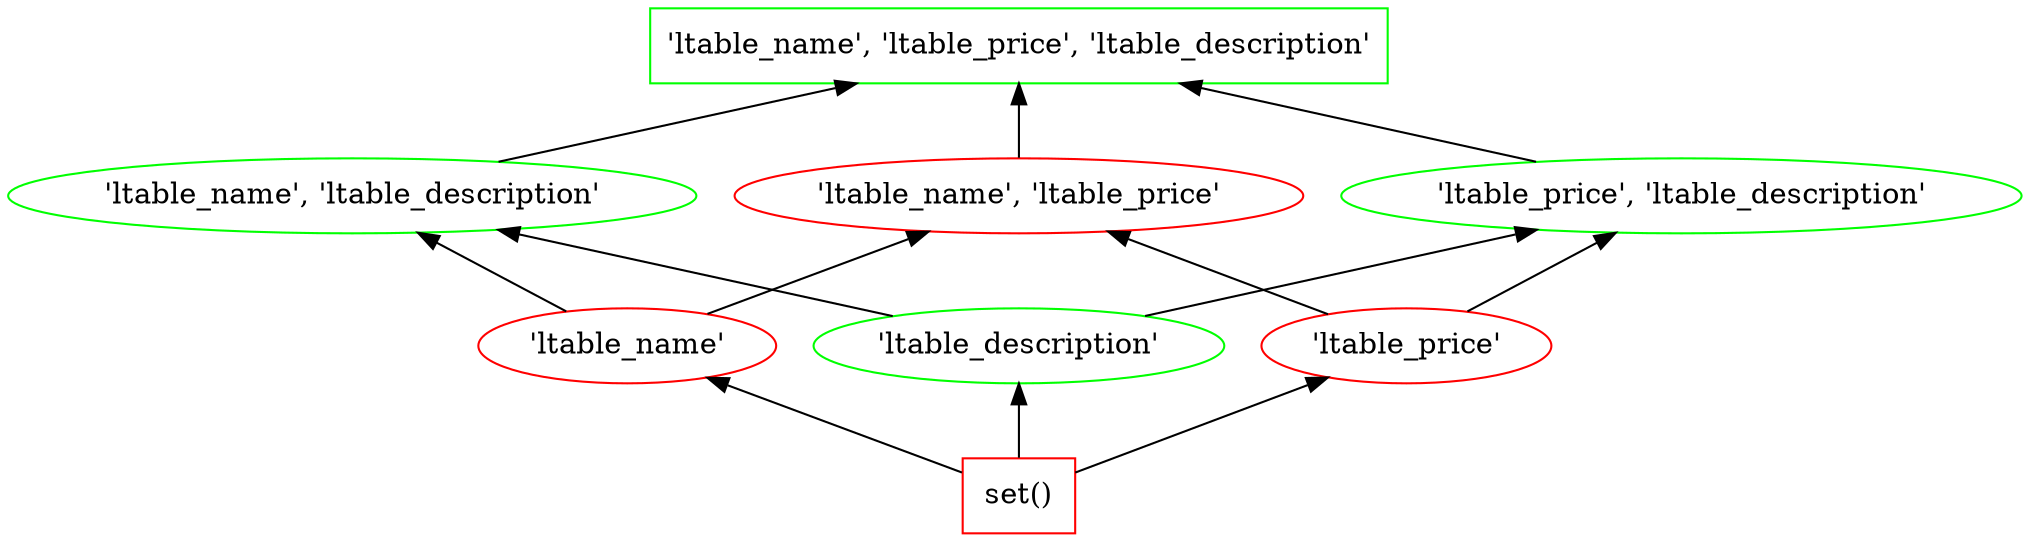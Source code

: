 digraph G {
splines="line"
rankdir=BT
"'ltable_name', 'ltable_price', 'ltable_description'" [shape=box];
"set()" [shape=box];
"set()" [color=red];
"set()" -> "'ltable_name'";
"set()" -> "'ltable_description'";
"set()" -> "'ltable_price'";
"'ltable_name'" [color=red];
"'ltable_name'" -> "'ltable_name', 'ltable_description'";
"'ltable_name'" -> "'ltable_name', 'ltable_price'";
"'ltable_description'" [color=green];
"'ltable_description'" -> "'ltable_name', 'ltable_description'";
"'ltable_description'" -> "'ltable_price', 'ltable_description'";
"'ltable_price'" [color=red];
"'ltable_price'" -> "'ltable_name', 'ltable_price'";
"'ltable_price'" -> "'ltable_price', 'ltable_description'";
"'ltable_name', 'ltable_description'" [color=green];
"'ltable_name', 'ltable_description'" -> "'ltable_name', 'ltable_price', 'ltable_description'";
"'ltable_name', 'ltable_price'" [color=red];
"'ltable_name', 'ltable_price'" -> "'ltable_name', 'ltable_price', 'ltable_description'";
"'ltable_price', 'ltable_description'" [color=green];
"'ltable_price', 'ltable_description'" -> "'ltable_name', 'ltable_price', 'ltable_description'";
"'ltable_name', 'ltable_price', 'ltable_description'" [color=green];
}